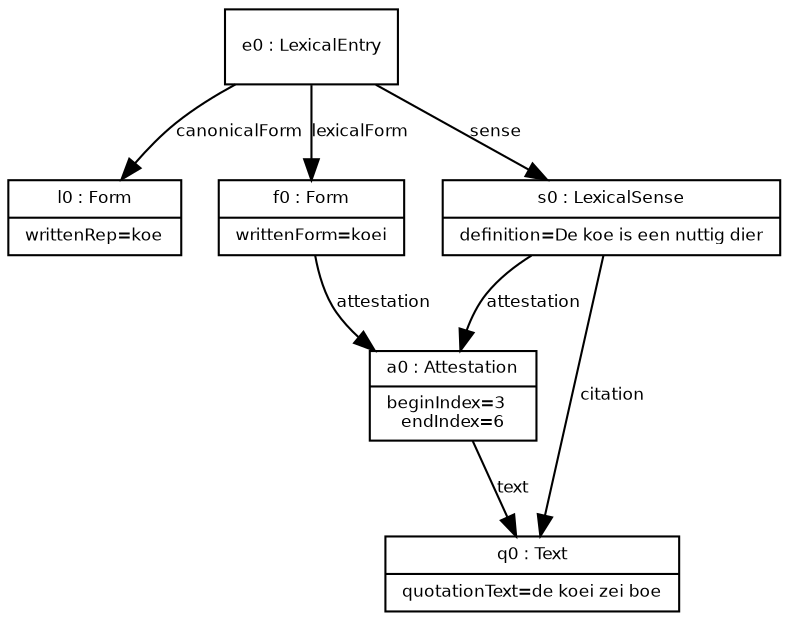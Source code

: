 digraph G {
  fontname = "Bitstream Vera Sans"
    fontsize = 8

    node [
      fontname = "Bitstream Vera Sans"
      fontsize = 8
      shape = "record"
    ]

    edge [
      fontname = "Bitstream Vera Sans"
      fontsize = 8
    ]
 
l0 [ label="{l0 : Form|writtenRep=koe}" ]
e0 -> l0 [ label="canonicalForm" ] 
q0 [ label="{q0 : Text|quotationText=de koei zei boe}" ]
a0 -> q0 [ label="text" ] 
a0 [ label="{a0 : Attestation|beginIndex=3\lendIndex=6}" ]
f0 -> a0 [ label="attestation" ] 
f0 [ label="{f0 : Form|writtenForm=koei}" ]
e0 -> f0 [ label="lexicalForm" ] 
s0 -> a0 [ label="attestation" ] 
s0 -> q0 [ label="citation" ] 
s0 [ label="{s0 : LexicalSense|definition=De koe is een nuttig dier}" ]
e0 -> s0 [ label="sense" ] 
e0 [ label="{e0 : LexicalEntry}" ]
}
